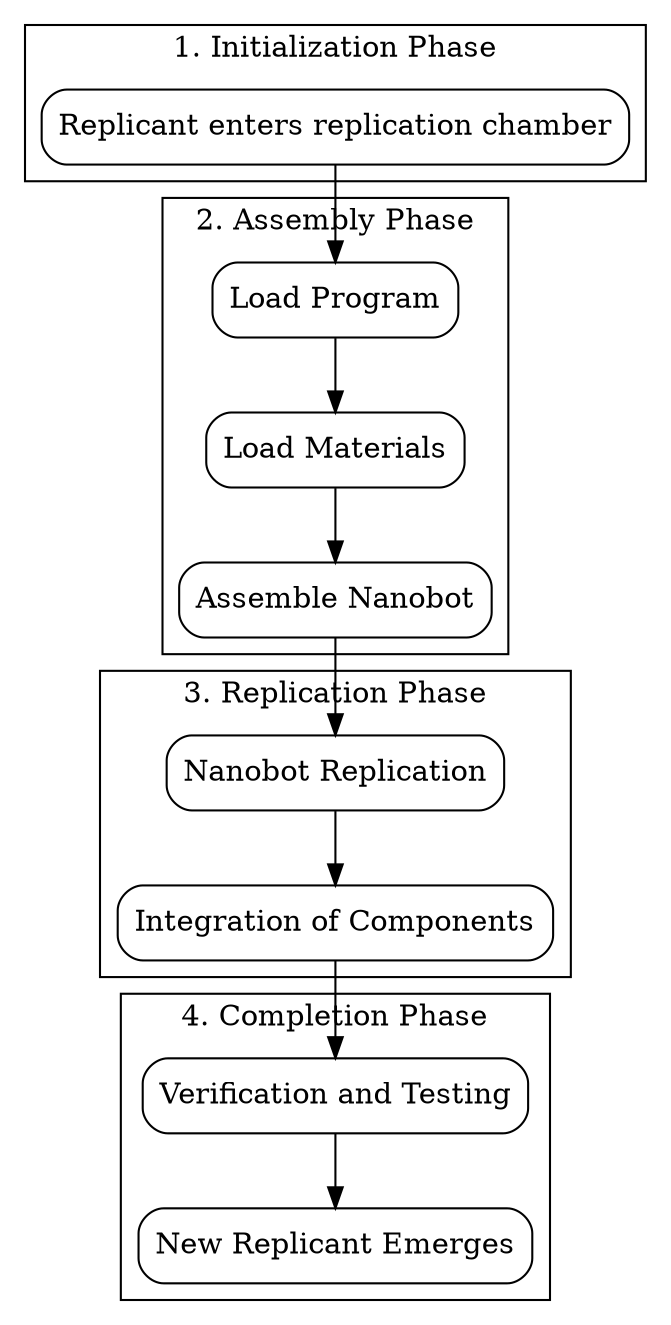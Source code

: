digraph ReplicantReplicationProcess {
    node [shape=box, style=rounded]
    
    subgraph cluster_init {
        label="1. Initialization Phase"
        init [label="Replicant enters replication chamber"]
    }
    
    subgraph cluster_assembly {
        label="2. Assembly Phase"
        load_program [label="Load Program"]
        load_materials [label="Load Materials"]
        assemble [label="Assemble Nanobot"]
    }
    
    subgraph cluster_replication {
        label="3. Replication Phase"
        replicate [label="Nanobot Replication"]
        integrate [label="Integration of Components"]
    }
    
    subgraph cluster_completion {
        label="4. Completion Phase"
        verify [label="Verification and Testing"]
        emerge [label="New Replicant Emerges"]
    }
    
    init -> load_program
    load_program -> load_materials
    load_materials -> assemble
    assemble -> replicate
    replicate -> integrate
    integrate -> verify
    verify -> emerge
}
